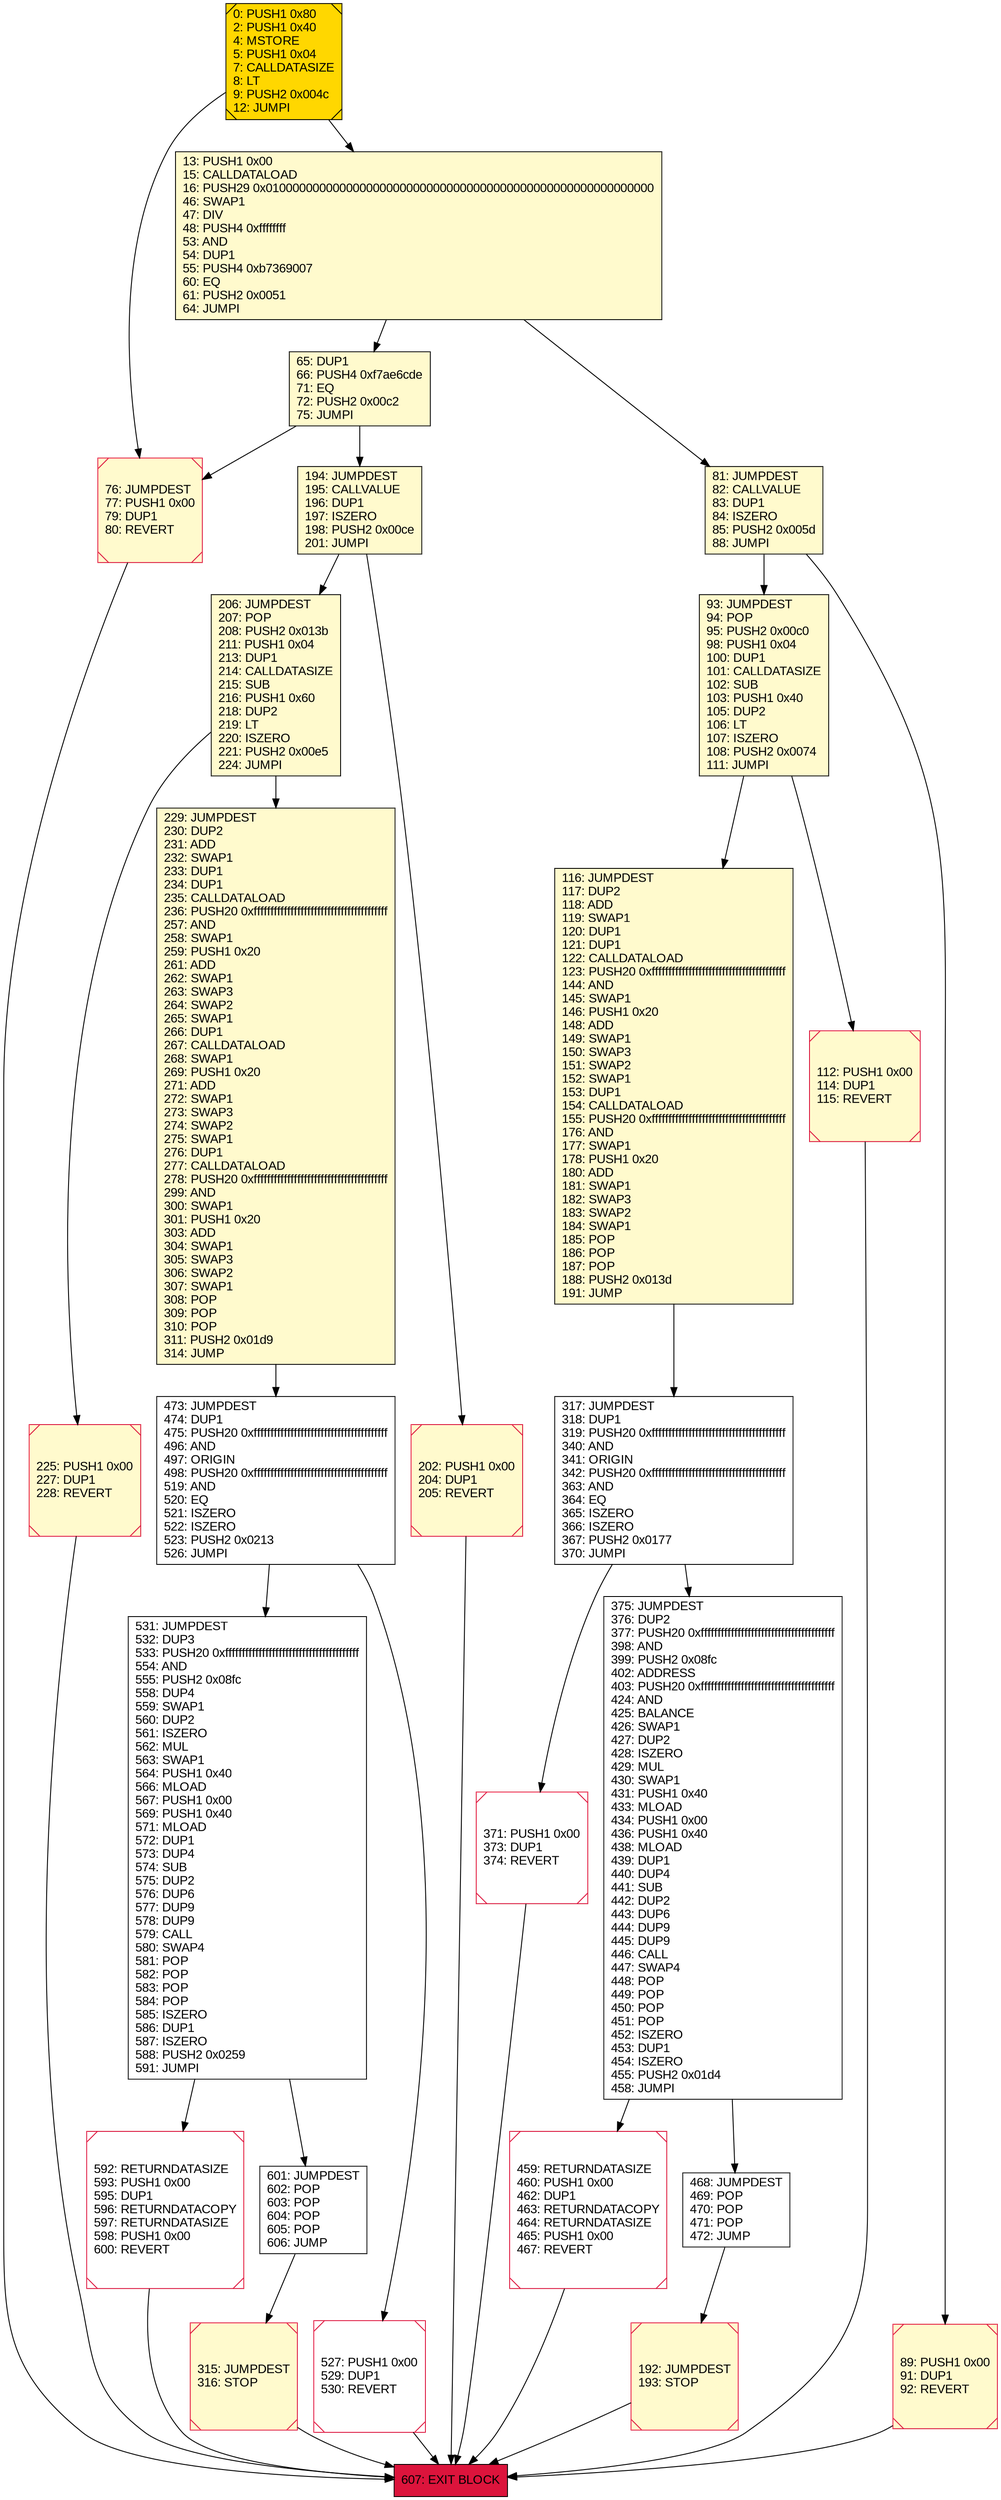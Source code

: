digraph G {
bgcolor=transparent rankdir=UD;
node [shape=box style=filled color=black fillcolor=white fontname=arial fontcolor=black];
225 [label="225: PUSH1 0x00\l227: DUP1\l228: REVERT\l" fillcolor=lemonchiffon shape=Msquare color=crimson ];
93 [label="93: JUMPDEST\l94: POP\l95: PUSH2 0x00c0\l98: PUSH1 0x04\l100: DUP1\l101: CALLDATASIZE\l102: SUB\l103: PUSH1 0x40\l105: DUP2\l106: LT\l107: ISZERO\l108: PUSH2 0x0074\l111: JUMPI\l" fillcolor=lemonchiffon ];
473 [label="473: JUMPDEST\l474: DUP1\l475: PUSH20 0xffffffffffffffffffffffffffffffffffffffff\l496: AND\l497: ORIGIN\l498: PUSH20 0xffffffffffffffffffffffffffffffffffffffff\l519: AND\l520: EQ\l521: ISZERO\l522: ISZERO\l523: PUSH2 0x0213\l526: JUMPI\l" ];
116 [label="116: JUMPDEST\l117: DUP2\l118: ADD\l119: SWAP1\l120: DUP1\l121: DUP1\l122: CALLDATALOAD\l123: PUSH20 0xffffffffffffffffffffffffffffffffffffffff\l144: AND\l145: SWAP1\l146: PUSH1 0x20\l148: ADD\l149: SWAP1\l150: SWAP3\l151: SWAP2\l152: SWAP1\l153: DUP1\l154: CALLDATALOAD\l155: PUSH20 0xffffffffffffffffffffffffffffffffffffffff\l176: AND\l177: SWAP1\l178: PUSH1 0x20\l180: ADD\l181: SWAP1\l182: SWAP3\l183: SWAP2\l184: SWAP1\l185: POP\l186: POP\l187: POP\l188: PUSH2 0x013d\l191: JUMP\l" fillcolor=lemonchiffon ];
76 [label="76: JUMPDEST\l77: PUSH1 0x00\l79: DUP1\l80: REVERT\l" fillcolor=lemonchiffon shape=Msquare color=crimson ];
531 [label="531: JUMPDEST\l532: DUP3\l533: PUSH20 0xffffffffffffffffffffffffffffffffffffffff\l554: AND\l555: PUSH2 0x08fc\l558: DUP4\l559: SWAP1\l560: DUP2\l561: ISZERO\l562: MUL\l563: SWAP1\l564: PUSH1 0x40\l566: MLOAD\l567: PUSH1 0x00\l569: PUSH1 0x40\l571: MLOAD\l572: DUP1\l573: DUP4\l574: SUB\l575: DUP2\l576: DUP6\l577: DUP9\l578: DUP9\l579: CALL\l580: SWAP4\l581: POP\l582: POP\l583: POP\l584: POP\l585: ISZERO\l586: DUP1\l587: ISZERO\l588: PUSH2 0x0259\l591: JUMPI\l" ];
65 [label="65: DUP1\l66: PUSH4 0xf7ae6cde\l71: EQ\l72: PUSH2 0x00c2\l75: JUMPI\l" fillcolor=lemonchiffon ];
194 [label="194: JUMPDEST\l195: CALLVALUE\l196: DUP1\l197: ISZERO\l198: PUSH2 0x00ce\l201: JUMPI\l" fillcolor=lemonchiffon ];
81 [label="81: JUMPDEST\l82: CALLVALUE\l83: DUP1\l84: ISZERO\l85: PUSH2 0x005d\l88: JUMPI\l" fillcolor=lemonchiffon ];
592 [label="592: RETURNDATASIZE\l593: PUSH1 0x00\l595: DUP1\l596: RETURNDATACOPY\l597: RETURNDATASIZE\l598: PUSH1 0x00\l600: REVERT\l" shape=Msquare color=crimson ];
459 [label="459: RETURNDATASIZE\l460: PUSH1 0x00\l462: DUP1\l463: RETURNDATACOPY\l464: RETURNDATASIZE\l465: PUSH1 0x00\l467: REVERT\l" shape=Msquare color=crimson ];
112 [label="112: PUSH1 0x00\l114: DUP1\l115: REVERT\l" fillcolor=lemonchiffon shape=Msquare color=crimson ];
371 [label="371: PUSH1 0x00\l373: DUP1\l374: REVERT\l" shape=Msquare color=crimson ];
192 [label="192: JUMPDEST\l193: STOP\l" fillcolor=lemonchiffon shape=Msquare color=crimson ];
601 [label="601: JUMPDEST\l602: POP\l603: POP\l604: POP\l605: POP\l606: JUMP\l" ];
607 [label="607: EXIT BLOCK\l" fillcolor=crimson ];
13 [label="13: PUSH1 0x00\l15: CALLDATALOAD\l16: PUSH29 0x0100000000000000000000000000000000000000000000000000000000\l46: SWAP1\l47: DIV\l48: PUSH4 0xffffffff\l53: AND\l54: DUP1\l55: PUSH4 0xb7369007\l60: EQ\l61: PUSH2 0x0051\l64: JUMPI\l" fillcolor=lemonchiffon ];
206 [label="206: JUMPDEST\l207: POP\l208: PUSH2 0x013b\l211: PUSH1 0x04\l213: DUP1\l214: CALLDATASIZE\l215: SUB\l216: PUSH1 0x60\l218: DUP2\l219: LT\l220: ISZERO\l221: PUSH2 0x00e5\l224: JUMPI\l" fillcolor=lemonchiffon ];
0 [label="0: PUSH1 0x80\l2: PUSH1 0x40\l4: MSTORE\l5: PUSH1 0x04\l7: CALLDATASIZE\l8: LT\l9: PUSH2 0x004c\l12: JUMPI\l" fillcolor=lemonchiffon shape=Msquare fillcolor=gold ];
202 [label="202: PUSH1 0x00\l204: DUP1\l205: REVERT\l" fillcolor=lemonchiffon shape=Msquare color=crimson ];
527 [label="527: PUSH1 0x00\l529: DUP1\l530: REVERT\l" shape=Msquare color=crimson ];
315 [label="315: JUMPDEST\l316: STOP\l" fillcolor=lemonchiffon shape=Msquare color=crimson ];
317 [label="317: JUMPDEST\l318: DUP1\l319: PUSH20 0xffffffffffffffffffffffffffffffffffffffff\l340: AND\l341: ORIGIN\l342: PUSH20 0xffffffffffffffffffffffffffffffffffffffff\l363: AND\l364: EQ\l365: ISZERO\l366: ISZERO\l367: PUSH2 0x0177\l370: JUMPI\l" ];
468 [label="468: JUMPDEST\l469: POP\l470: POP\l471: POP\l472: JUMP\l" ];
375 [label="375: JUMPDEST\l376: DUP2\l377: PUSH20 0xffffffffffffffffffffffffffffffffffffffff\l398: AND\l399: PUSH2 0x08fc\l402: ADDRESS\l403: PUSH20 0xffffffffffffffffffffffffffffffffffffffff\l424: AND\l425: BALANCE\l426: SWAP1\l427: DUP2\l428: ISZERO\l429: MUL\l430: SWAP1\l431: PUSH1 0x40\l433: MLOAD\l434: PUSH1 0x00\l436: PUSH1 0x40\l438: MLOAD\l439: DUP1\l440: DUP4\l441: SUB\l442: DUP2\l443: DUP6\l444: DUP9\l445: DUP9\l446: CALL\l447: SWAP4\l448: POP\l449: POP\l450: POP\l451: POP\l452: ISZERO\l453: DUP1\l454: ISZERO\l455: PUSH2 0x01d4\l458: JUMPI\l" ];
89 [label="89: PUSH1 0x00\l91: DUP1\l92: REVERT\l" fillcolor=lemonchiffon shape=Msquare color=crimson ];
229 [label="229: JUMPDEST\l230: DUP2\l231: ADD\l232: SWAP1\l233: DUP1\l234: DUP1\l235: CALLDATALOAD\l236: PUSH20 0xffffffffffffffffffffffffffffffffffffffff\l257: AND\l258: SWAP1\l259: PUSH1 0x20\l261: ADD\l262: SWAP1\l263: SWAP3\l264: SWAP2\l265: SWAP1\l266: DUP1\l267: CALLDATALOAD\l268: SWAP1\l269: PUSH1 0x20\l271: ADD\l272: SWAP1\l273: SWAP3\l274: SWAP2\l275: SWAP1\l276: DUP1\l277: CALLDATALOAD\l278: PUSH20 0xffffffffffffffffffffffffffffffffffffffff\l299: AND\l300: SWAP1\l301: PUSH1 0x20\l303: ADD\l304: SWAP1\l305: SWAP3\l306: SWAP2\l307: SWAP1\l308: POP\l309: POP\l310: POP\l311: PUSH2 0x01d9\l314: JUMP\l" fillcolor=lemonchiffon ];
65 -> 194;
375 -> 468;
531 -> 592;
65 -> 76;
317 -> 375;
93 -> 116;
81 -> 93;
0 -> 13;
192 -> 607;
371 -> 607;
112 -> 607;
473 -> 531;
459 -> 607;
93 -> 112;
592 -> 607;
76 -> 607;
206 -> 229;
531 -> 601;
225 -> 607;
0 -> 76;
194 -> 202;
317 -> 371;
468 -> 192;
206 -> 225;
89 -> 607;
375 -> 459;
13 -> 65;
194 -> 206;
13 -> 81;
473 -> 527;
315 -> 607;
527 -> 607;
81 -> 89;
202 -> 607;
601 -> 315;
116 -> 317;
229 -> 473;
}